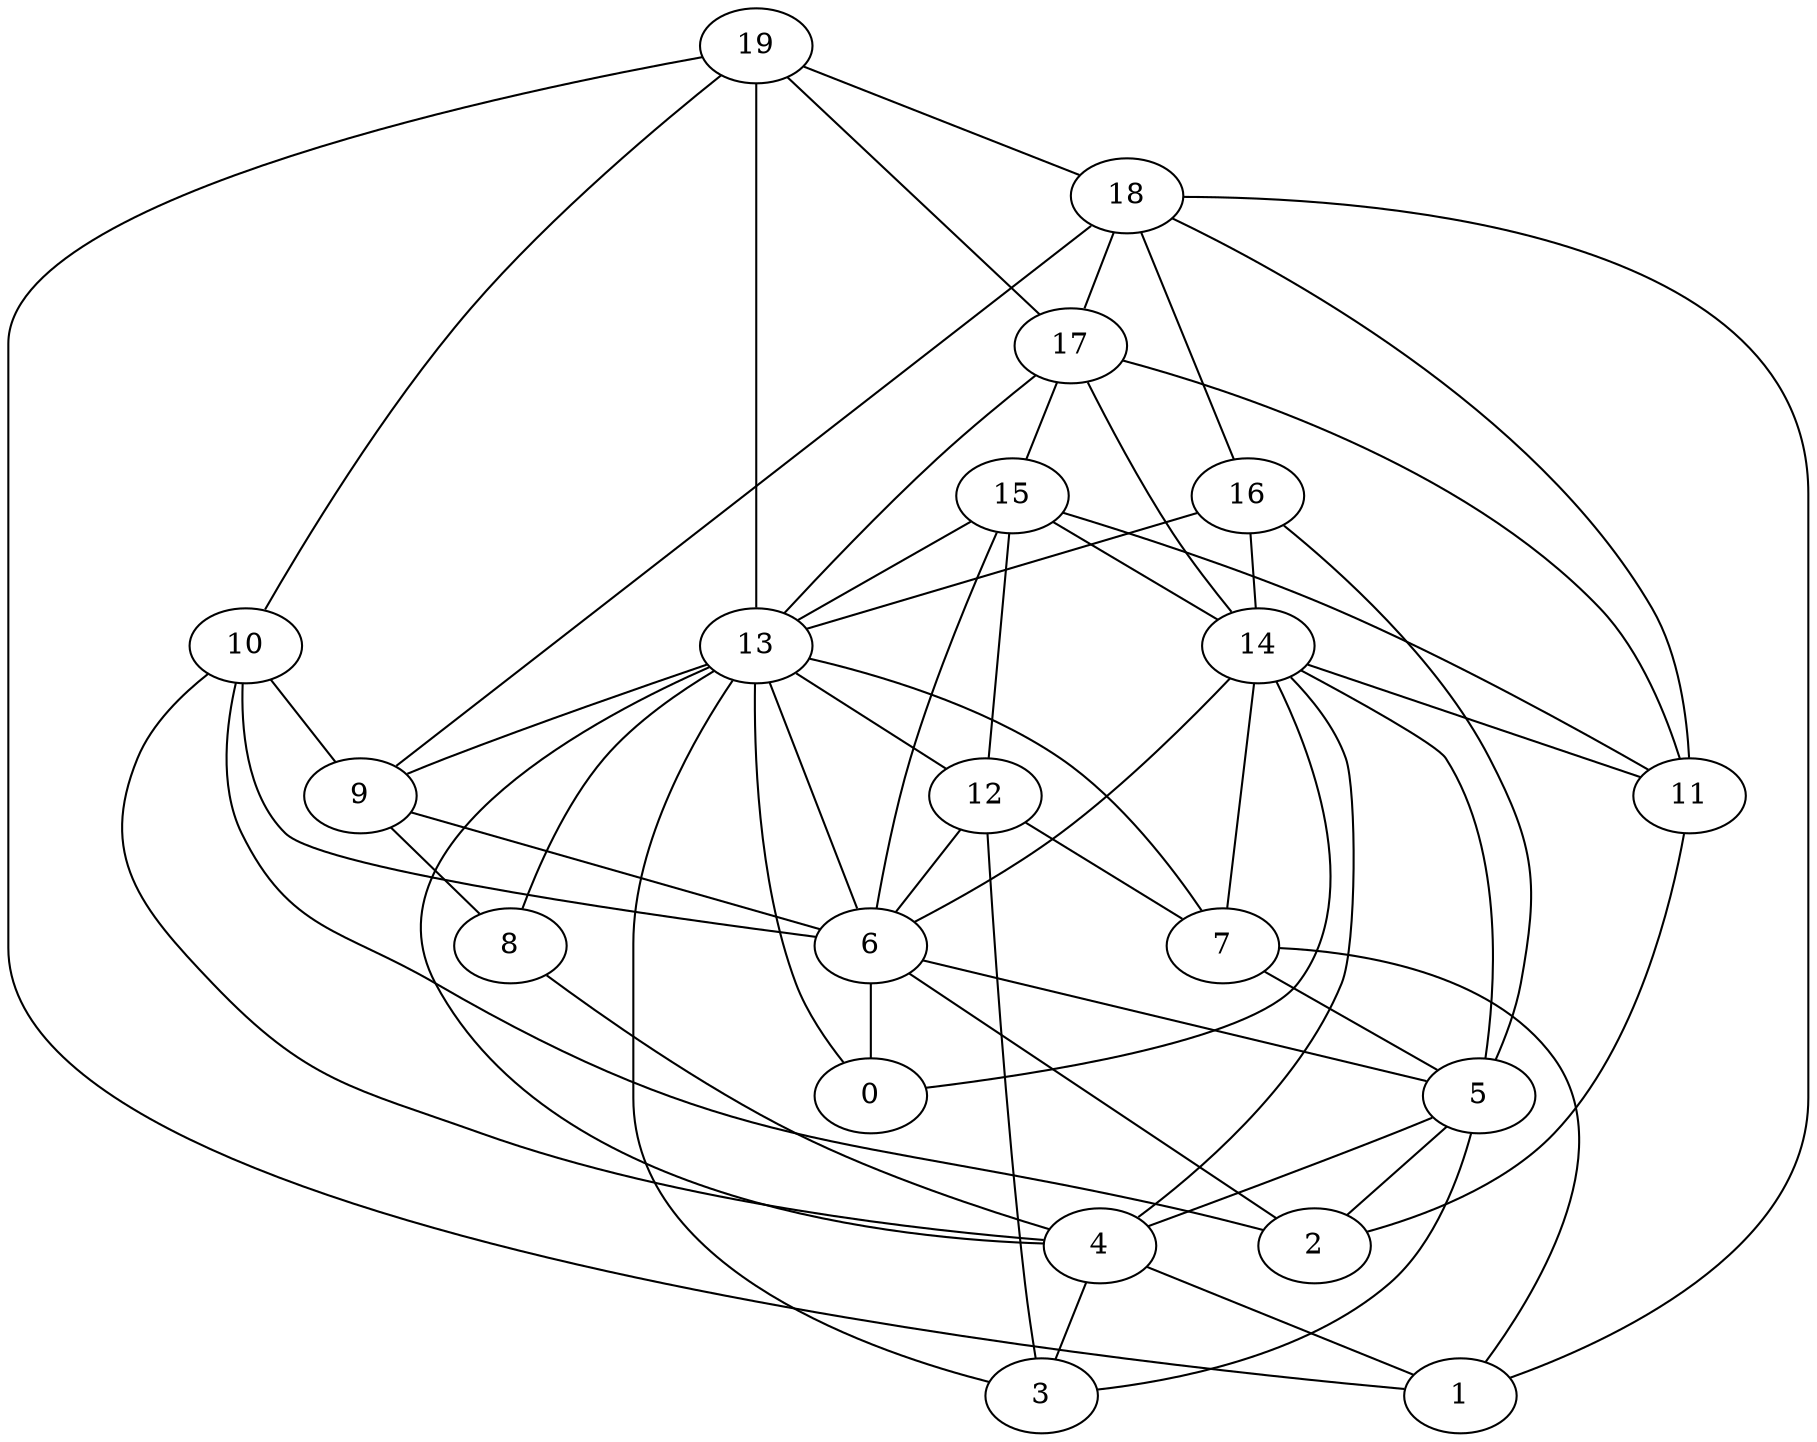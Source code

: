 digraph G {

subgraph G1 {
12 -> 6 [dir = none]
12 -> 3 [dir = none]
12 -> 7 [dir = none]
18 -> 11 [dir = none]
18 -> 1 [dir = none]
18 -> 9 [dir = none]
18 -> 17 [dir = none]
18 -> 16 [dir = none]
16 -> 14 [dir = none]
16 -> 13 [dir = none]
16 -> 5 [dir = none]
17 -> 14 [dir = none]
17 -> 13 [dir = none]
17 -> 11 [dir = none]
17 -> 15 [dir = none]
15 -> 6 [dir = none]
15 -> 11 [dir = none]
15 -> 12 [dir = none]
15 -> 14 [dir = none]
15 -> 13 [dir = none]
7 -> 5 [dir = none]
7 -> 1 [dir = none]
4 -> 3 [dir = none]
4 -> 1 [dir = none]
8 -> 4 [dir = none]
13 -> 0 [dir = none]
13 -> 12 [dir = none]
13 -> 9 [dir = none]
13 -> 7 [dir = none]
13 -> 8 [dir = none]
13 -> 3 [dir = none]
13 -> 4 [dir = none]
13 -> 6 [dir = none]
5 -> 2 [dir = none]
5 -> 4 [dir = none]
5 -> 3 [dir = none]
10 -> 2 [dir = none]
10 -> 6 [dir = none]
10 -> 4 [dir = none]
10 -> 9 [dir = none]
14 -> 6 [dir = none]
14 -> 5 [dir = none]
14 -> 4 [dir = none]
14 -> 7 [dir = none]
14 -> 11 [dir = none]
14 -> 0 [dir = none]
9 -> 8 [dir = none]
9 -> 6 [dir = none]
6 -> 2 [dir = none]
6 -> 0 [dir = none]
6 -> 5 [dir = none]
19 -> 18 [dir = none]
19 -> 1 [dir = none]
19 -> 10 [dir = none]
19 -> 13 [dir = none]
19 -> 17 [dir = none]
11 -> 2 [dir = none]
}

}
